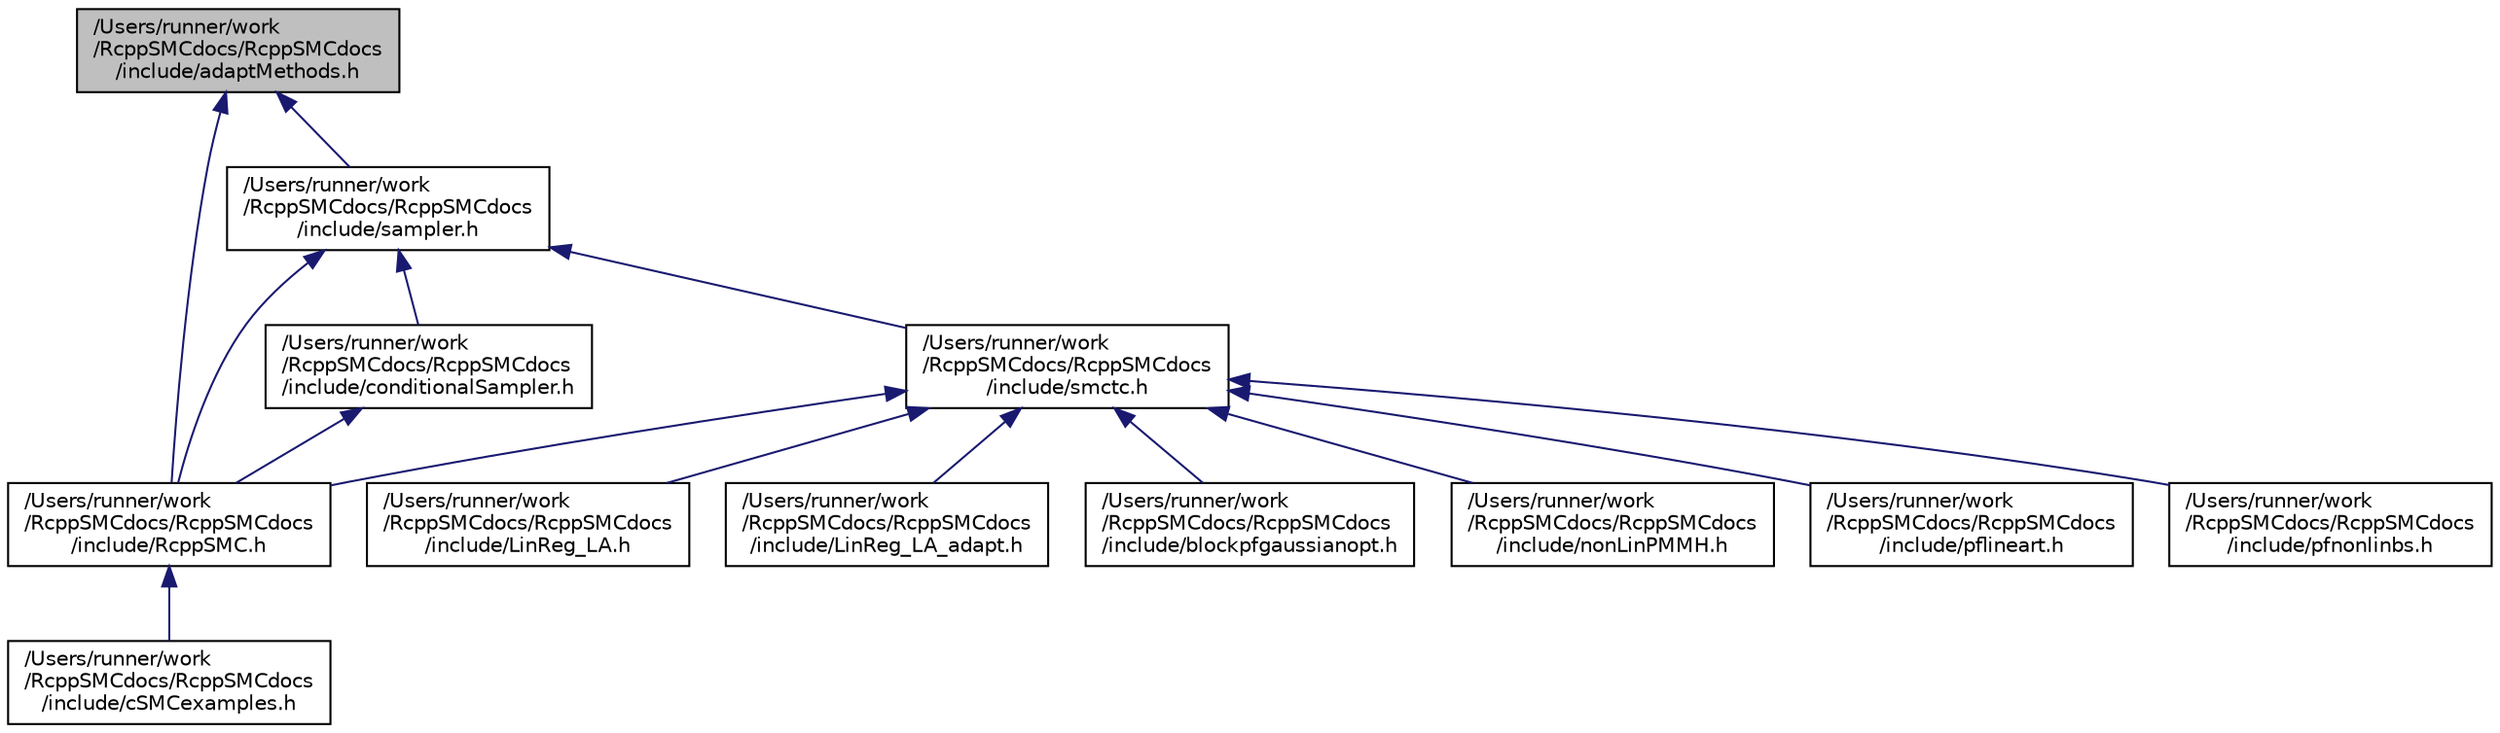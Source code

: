 digraph "/Users/runner/work/RcppSMCdocs/RcppSMCdocs/include/adaptMethods.h"
{
 // LATEX_PDF_SIZE
  edge [fontname="Helvetica",fontsize="10",labelfontname="Helvetica",labelfontsize="10"];
  node [fontname="Helvetica",fontsize="10",shape=record];
  Node1 [label="/Users/runner/work\l/RcppSMCdocs/RcppSMCdocs\l/include/adaptMethods.h",height=0.2,width=0.4,color="black", fillcolor="grey75", style="filled", fontcolor="black",tooltip="A base class with virtual functions to adapt parameters."];
  Node1 -> Node2 [dir="back",color="midnightblue",fontsize="10",style="solid",fontname="Helvetica"];
  Node2 [label="/Users/runner/work\l/RcppSMCdocs/RcppSMCdocs\l/include/RcppSMC.h",height=0.2,width=0.4,color="black", fillcolor="white", style="filled",URL="$RcppSMC_8h.html",tooltip=" "];
  Node2 -> Node3 [dir="back",color="midnightblue",fontsize="10",style="solid",fontname="Helvetica"];
  Node3 [label="/Users/runner/work\l/RcppSMCdocs/RcppSMCdocs\l/include/cSMCexamples.h",height=0.2,width=0.4,color="black", fillcolor="white", style="filled",URL="$cSMCexamples_8h.html",tooltip=" "];
  Node1 -> Node4 [dir="back",color="midnightblue",fontsize="10",style="solid",fontname="Helvetica"];
  Node4 [label="/Users/runner/work\l/RcppSMCdocs/RcppSMCdocs\l/include/sampler.h",height=0.2,width=0.4,color="black", fillcolor="white", style="filled",URL="$sampler_8h.html",tooltip="Defines the overall sampler object."];
  Node4 -> Node2 [dir="back",color="midnightblue",fontsize="10",style="solid",fontname="Helvetica"];
  Node4 -> Node5 [dir="back",color="midnightblue",fontsize="10",style="solid",fontname="Helvetica"];
  Node5 [label="/Users/runner/work\l/RcppSMCdocs/RcppSMCdocs\l/include/conditionalSampler.h",height=0.2,width=0.4,color="black", fillcolor="white", style="filled",URL="$conditionalSampler_8h.html",tooltip="Defines the conditionalSampler class derived from base sampler."];
  Node5 -> Node2 [dir="back",color="midnightblue",fontsize="10",style="solid",fontname="Helvetica"];
  Node4 -> Node6 [dir="back",color="midnightblue",fontsize="10",style="solid",fontname="Helvetica"];
  Node6 [label="/Users/runner/work\l/RcppSMCdocs/RcppSMCdocs\l/include/smctc.h",height=0.2,width=0.4,color="black", fillcolor="white", style="filled",URL="$smctc_8h.html",tooltip="The main header file for SMCTC."];
  Node6 -> Node7 [dir="back",color="midnightblue",fontsize="10",style="solid",fontname="Helvetica"];
  Node7 [label="/Users/runner/work\l/RcppSMCdocs/RcppSMCdocs\l/include/LinReg_LA.h",height=0.2,width=0.4,color="black", fillcolor="white", style="filled",URL="$LinReg__LA_8h.html",tooltip=" "];
  Node6 -> Node8 [dir="back",color="midnightblue",fontsize="10",style="solid",fontname="Helvetica"];
  Node8 [label="/Users/runner/work\l/RcppSMCdocs/RcppSMCdocs\l/include/LinReg_LA_adapt.h",height=0.2,width=0.4,color="black", fillcolor="white", style="filled",URL="$LinReg__LA__adapt_8h.html",tooltip=" "];
  Node6 -> Node2 [dir="back",color="midnightblue",fontsize="10",style="solid",fontname="Helvetica"];
  Node6 -> Node9 [dir="back",color="midnightblue",fontsize="10",style="solid",fontname="Helvetica"];
  Node9 [label="/Users/runner/work\l/RcppSMCdocs/RcppSMCdocs\l/include/blockpfgaussianopt.h",height=0.2,width=0.4,color="black", fillcolor="white", style="filled",URL="$blockpfgaussianopt_8h.html",tooltip=" "];
  Node6 -> Node10 [dir="back",color="midnightblue",fontsize="10",style="solid",fontname="Helvetica"];
  Node10 [label="/Users/runner/work\l/RcppSMCdocs/RcppSMCdocs\l/include/nonLinPMMH.h",height=0.2,width=0.4,color="black", fillcolor="white", style="filled",URL="$nonLinPMMH_8h.html",tooltip=" "];
  Node6 -> Node11 [dir="back",color="midnightblue",fontsize="10",style="solid",fontname="Helvetica"];
  Node11 [label="/Users/runner/work\l/RcppSMCdocs/RcppSMCdocs\l/include/pflineart.h",height=0.2,width=0.4,color="black", fillcolor="white", style="filled",URL="$pflineart_8h.html",tooltip=" "];
  Node6 -> Node12 [dir="back",color="midnightblue",fontsize="10",style="solid",fontname="Helvetica"];
  Node12 [label="/Users/runner/work\l/RcppSMCdocs/RcppSMCdocs\l/include/pfnonlinbs.h",height=0.2,width=0.4,color="black", fillcolor="white", style="filled",URL="$pfnonlinbs_8h.html",tooltip=" "];
}
